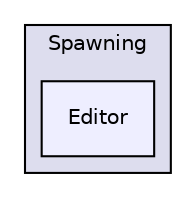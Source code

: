 digraph "Samples/Games/Arena/Spawning/Editor" {
  compound=true
  node [ fontsize="10", fontname="Helvetica"];
  edge [ labelfontsize="10", labelfontname="Helvetica"];
  subgraph clusterdir_e32508ebf0a524e54c21f6ef0d6bd738 {
    graph [ bgcolor="#ddddee", pencolor="black", label="Spawning" fontname="Helvetica", fontsize="10", URL="dir_e32508ebf0a524e54c21f6ef0d6bd738.html"]
  dir_4b516fba91dacb44cf3833f4c330647c [shape=box, label="Editor", style="filled", fillcolor="#eeeeff", pencolor="black", URL="dir_4b516fba91dacb44cf3833f4c330647c.html"];
  }
}
